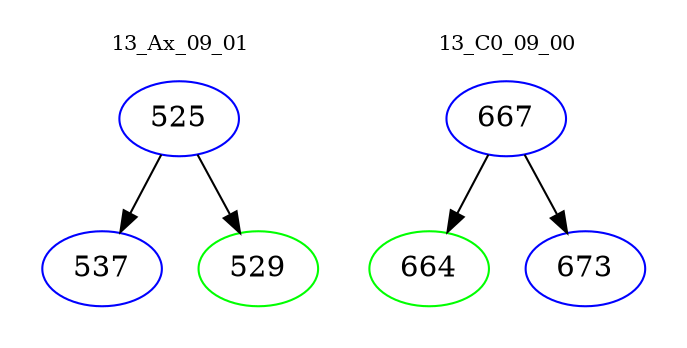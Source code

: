 digraph{
subgraph cluster_0 {
color = white
label = "13_Ax_09_01";
fontsize=10;
T0_525 [label="525", color="blue"]
T0_525 -> T0_537 [color="black"]
T0_537 [label="537", color="blue"]
T0_525 -> T0_529 [color="black"]
T0_529 [label="529", color="green"]
}
subgraph cluster_1 {
color = white
label = "13_C0_09_00";
fontsize=10;
T1_667 [label="667", color="blue"]
T1_667 -> T1_664 [color="black"]
T1_664 [label="664", color="green"]
T1_667 -> T1_673 [color="black"]
T1_673 [label="673", color="blue"]
}
}
